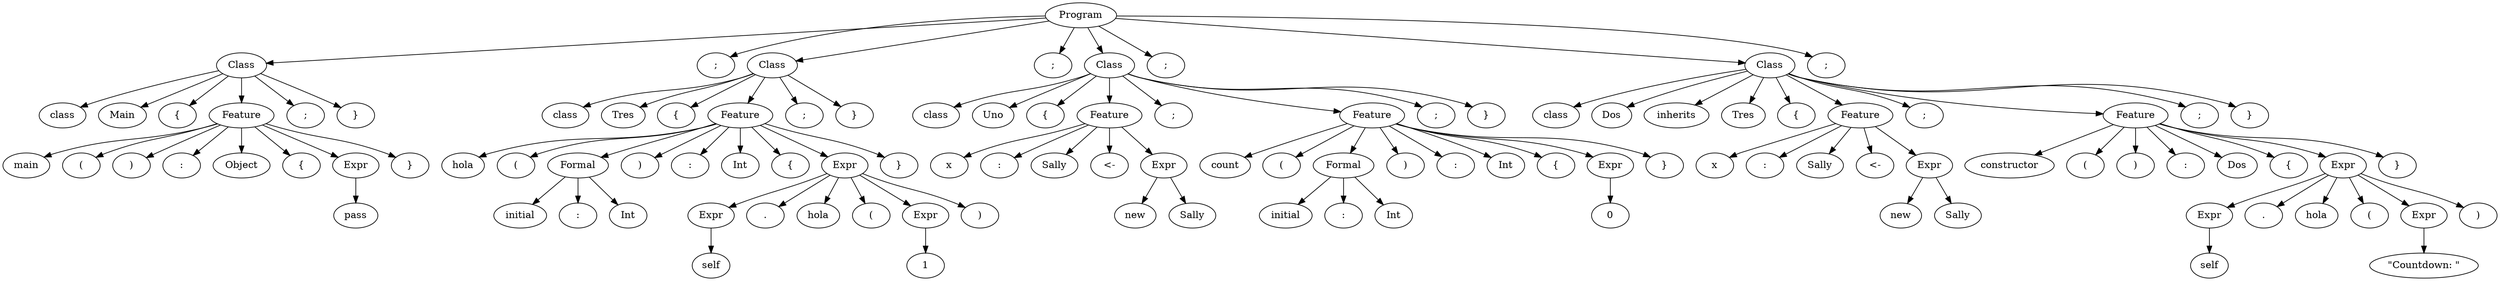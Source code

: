 digraph {
	0 [label=Program]
	0 -> 1
	1 [label=Class]
	1 -> 2
	2 [label=class]
	1 -> 3
	3 [label=Main]
	1 -> 4
	4 [label="{"]
	1 -> 5
	5 [label=Feature]
	5 -> 6
	6 [label=main]
	5 -> 7
	7 [label="("]
	5 -> 8
	8 [label=")"]
	5 -> 9
	9 [label=":"]
	5 -> 10
	10 [label=Object]
	5 -> 11
	11 [label="{"]
	5 -> 12
	12 [label=Expr]
	12 -> 13
	13 [label=pass]
	5 -> 14
	14 [label="}"]
	1 -> 15
	15 [label=";"]
	1 -> 16
	16 [label="}"]
	0 -> 17
	17 [label=";"]
	0 -> 18
	18 [label=Class]
	18 -> 19
	19 [label=class]
	18 -> 20
	20 [label=Tres]
	18 -> 21
	21 [label="{"]
	18 -> 22
	22 [label=Feature]
	22 -> 23
	23 [label=hola]
	22 -> 24
	24 [label="("]
	22 -> 25
	25 [label=Formal]
	25 -> 26
	26 [label=initial]
	25 -> 27
	27 [label=":"]
	25 -> 28
	28 [label=Int]
	22 -> 29
	29 [label=")"]
	22 -> 30
	30 [label=":"]
	22 -> 31
	31 [label=Int]
	22 -> 32
	32 [label="{"]
	22 -> 33
	33 [label=Expr]
	33 -> 34
	34 [label=Expr]
	34 -> 35
	35 [label=self]
	33 -> 36
	36 [label="."]
	33 -> 37
	37 [label=hola]
	33 -> 38
	38 [label="("]
	33 -> 39
	39 [label=Expr]
	39 -> 40
	40 [label=1]
	33 -> 41
	41 [label=")"]
	22 -> 42
	42 [label="}"]
	18 -> 43
	43 [label=";"]
	18 -> 44
	44 [label="}"]
	0 -> 45
	45 [label=";"]
	0 -> 46
	46 [label=Class]
	46 -> 47
	47 [label=class]
	46 -> 48
	48 [label=Uno]
	46 -> 49
	49 [label="{"]
	46 -> 50
	50 [label=Feature]
	50 -> 51
	51 [label=x]
	50 -> 52
	52 [label=":"]
	50 -> 53
	53 [label=Sally]
	50 -> 54
	54 [label="<-"]
	50 -> 55
	55 [label=Expr]
	55 -> 56
	56 [label=new]
	55 -> 57
	57 [label=Sally]
	46 -> 58
	58 [label=";"]
	46 -> 59
	59 [label=Feature]
	59 -> 60
	60 [label=count]
	59 -> 61
	61 [label="("]
	59 -> 62
	62 [label=Formal]
	62 -> 63
	63 [label=initial]
	62 -> 64
	64 [label=":"]
	62 -> 65
	65 [label=Int]
	59 -> 66
	66 [label=")"]
	59 -> 67
	67 [label=":"]
	59 -> 68
	68 [label=Int]
	59 -> 69
	69 [label="{"]
	59 -> 70
	70 [label=Expr]
	70 -> 71
	71 [label=0]
	59 -> 72
	72 [label="}"]
	46 -> 73
	73 [label=";"]
	46 -> 74
	74 [label="}"]
	0 -> 75
	75 [label=";"]
	0 -> 76
	76 [label=Class]
	76 -> 77
	77 [label=class]
	76 -> 78
	78 [label=Dos]
	76 -> 79
	79 [label=inherits]
	76 -> 80
	80 [label=Tres]
	76 -> 81
	81 [label="{"]
	76 -> 82
	82 [label=Feature]
	82 -> 83
	83 [label=x]
	82 -> 84
	84 [label=":"]
	82 -> 85
	85 [label=Sally]
	82 -> 86
	86 [label="<-"]
	82 -> 87
	87 [label=Expr]
	87 -> 88
	88 [label=new]
	87 -> 89
	89 [label=Sally]
	76 -> 90
	90 [label=";"]
	76 -> 91
	91 [label=Feature]
	91 -> 92
	92 [label=constructor]
	91 -> 93
	93 [label="("]
	91 -> 94
	94 [label=")"]
	91 -> 95
	95 [label=":"]
	91 -> 96
	96 [label=Dos]
	91 -> 97
	97 [label="{"]
	91 -> 98
	98 [label=Expr]
	98 -> 99
	99 [label=Expr]
	99 -> 100
	100 [label=self]
	98 -> 101
	101 [label="."]
	98 -> 102
	102 [label=hola]
	98 -> 103
	103 [label="("]
	98 -> 104
	104 [label=Expr]
	104 -> 105
	105 [label="\"Countdown: \""]
	98 -> 106
	106 [label=")"]
	91 -> 107
	107 [label="}"]
	76 -> 108
	108 [label=";"]
	76 -> 109
	109 [label="}"]
	0 -> 110
	110 [label=";"]
}
